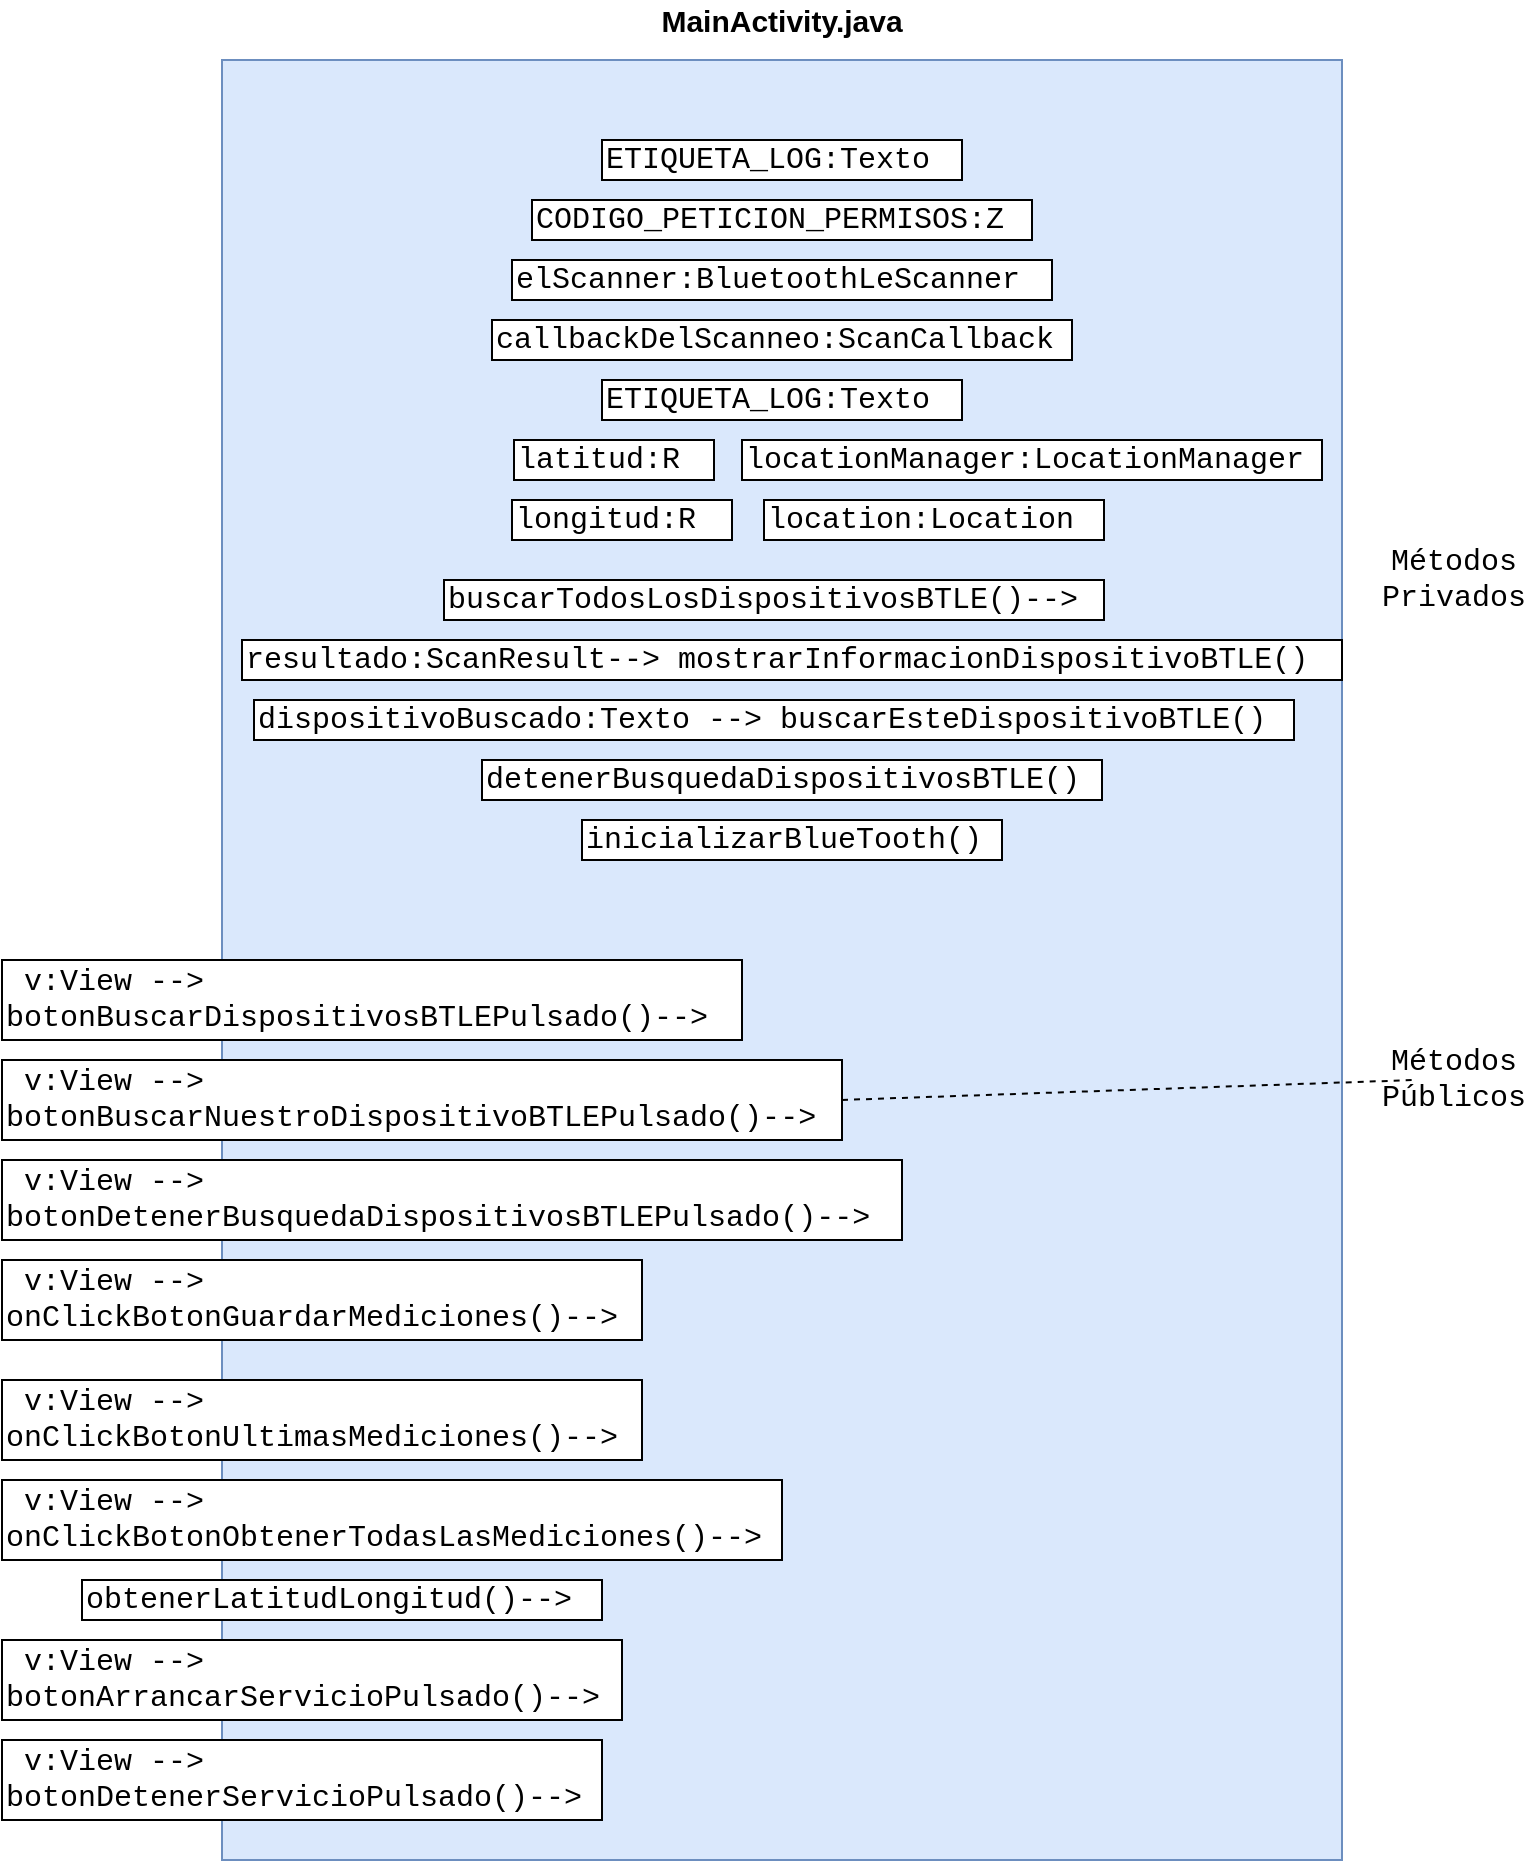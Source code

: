 <mxfile version="15.4.3" type="device"><diagram id="cXMczphwWWYxLfjt5vZS" name="Page-1"><mxGraphModel dx="1038" dy="579" grid="1" gridSize="10" guides="1" tooltips="1" connect="1" arrows="1" fold="1" page="1" pageScale="1" pageWidth="827" pageHeight="1169" math="0" shadow="0"><root><mxCell id="0"/><mxCell id="1" parent="0"/><mxCell id="Dxo0vqGEBqOAGeWSbS3k-1" value="" style="rounded=0;whiteSpace=wrap;html=1;fillColor=#dae8fc;strokeColor=#6c8ebf;" parent="1" vertex="1"><mxGeometry x="134" y="50" width="560" height="900" as="geometry"/></mxCell><mxCell id="Dxo0vqGEBqOAGeWSbS3k-2" value="MainActivity.java" style="text;html=1;strokeColor=none;fillColor=none;align=center;verticalAlign=middle;whiteSpace=wrap;rounded=0;fontStyle=1;fontSize=15;" parent="1" vertex="1"><mxGeometry x="394" y="20" width="40" height="20" as="geometry"/></mxCell><mxCell id="Dxo0vqGEBqOAGeWSbS3k-3" value="ETIQUETA_LOG:Texto" style="rounded=0;whiteSpace=wrap;html=1;fontSize=15;align=left;fontFamily=Courier New;autosize=1;" parent="1" vertex="1"><mxGeometry x="324" y="90" width="180" height="20" as="geometry"/></mxCell><mxCell id="Dxo0vqGEBqOAGeWSbS3k-4" value="CODIGO_PETICION_PERMISOS:Z" style="rounded=0;whiteSpace=wrap;html=1;fontSize=15;align=left;fontFamily=Courier New;autosize=1;" parent="1" vertex="1"><mxGeometry x="289" y="120" width="250" height="20" as="geometry"/></mxCell><mxCell id="Dxo0vqGEBqOAGeWSbS3k-5" value="elScanner:BluetoothLeScanner" style="rounded=0;whiteSpace=wrap;html=1;fontSize=15;align=left;fontFamily=Courier New;autosize=1;" parent="1" vertex="1"><mxGeometry x="279" y="150" width="270" height="20" as="geometry"/></mxCell><mxCell id="Dxo0vqGEBqOAGeWSbS3k-6" value="callbackDelScanneo:ScanCallback" style="rounded=0;whiteSpace=wrap;html=1;fontSize=15;align=left;fontFamily=Courier New;autosize=1;" parent="1" vertex="1"><mxGeometry x="269" y="180" width="290" height="20" as="geometry"/></mxCell><mxCell id="Dxo0vqGEBqOAGeWSbS3k-7" value="ETIQUETA_LOG:Texto" style="rounded=0;whiteSpace=wrap;html=1;fontSize=15;align=left;fontFamily=Courier New;autosize=1;" parent="1" vertex="1"><mxGeometry x="324" y="210" width="180" height="20" as="geometry"/></mxCell><mxCell id="Dxo0vqGEBqOAGeWSbS3k-8" value="buscarTodosLosDispositivosBTLE()--&amp;gt;&lt;br&gt;" style="rounded=0;whiteSpace=wrap;html=1;fontSize=15;align=left;fontFamily=Courier New;autosize=1;" parent="1" vertex="1"><mxGeometry x="245" y="310" width="330" height="20" as="geometry"/></mxCell><mxCell id="Dxo0vqGEBqOAGeWSbS3k-9" value="resultado:ScanResult--&amp;gt; mostrarInformacionDispositivoBTLE()" style="rounded=0;whiteSpace=wrap;html=1;fontSize=15;align=left;fontFamily=Courier New;autosize=1;" parent="1" vertex="1"><mxGeometry x="144" y="340" width="550" height="20" as="geometry"/></mxCell><mxCell id="Dxo0vqGEBqOAGeWSbS3k-10" value="dispositivoBuscado:Texto --&amp;gt; buscarEsteDispositivoBTLE()" style="rounded=0;whiteSpace=wrap;html=1;fontSize=15;align=left;fontFamily=Courier New;autosize=1;" parent="1" vertex="1"><mxGeometry x="150" y="370" width="520" height="20" as="geometry"/></mxCell><mxCell id="Dxo0vqGEBqOAGeWSbS3k-11" value="detenerBusquedaDispositivosBTLE()" style="rounded=0;whiteSpace=wrap;html=1;fontSize=15;align=left;fontFamily=Courier New;autosize=1;" parent="1" vertex="1"><mxGeometry x="264" y="400" width="310" height="20" as="geometry"/></mxCell><mxCell id="Dxo0vqGEBqOAGeWSbS3k-12" value="&amp;nbsp;v:View --&amp;gt; &lt;br&gt;botonBuscarDispositivosBTLEPulsado()--&amp;gt;" style="rounded=0;whiteSpace=wrap;html=1;fontSize=15;align=left;fontFamily=Courier New;autosize=1;" parent="1" vertex="1"><mxGeometry x="24" y="500" width="370" height="40" as="geometry"/></mxCell><mxCell id="Dxo0vqGEBqOAGeWSbS3k-13" value="&amp;nbsp;v:View --&amp;gt; &lt;br&gt;botonBuscarNuestroDispositivoBTLEPulsado()--&amp;gt;" style="rounded=0;whiteSpace=wrap;html=1;fontSize=15;align=left;fontFamily=Courier New;autosize=1;" parent="1" vertex="1"><mxGeometry x="24" y="550" width="420" height="40" as="geometry"/></mxCell><mxCell id="Dxo0vqGEBqOAGeWSbS3k-14" value="&amp;nbsp;v:View --&amp;gt; &lt;br&gt;botonDetenerBusquedaDispositivosBTLEPulsado()--&amp;gt;" style="rounded=0;whiteSpace=wrap;html=1;fontSize=15;align=left;fontFamily=Courier New;autosize=1;" parent="1" vertex="1"><mxGeometry x="24" y="600" width="450" height="40" as="geometry"/></mxCell><mxCell id="Dxo0vqGEBqOAGeWSbS3k-15" value="inicializarBlueTooth()" style="rounded=0;whiteSpace=wrap;html=1;fontSize=15;align=left;fontFamily=Courier New;autosize=1;" parent="1" vertex="1"><mxGeometry x="314" y="430" width="210" height="20" as="geometry"/></mxCell><mxCell id="Dxo0vqGEBqOAGeWSbS3k-16" value="Métodos&lt;br&gt;Privados" style="text;html=1;strokeColor=none;fillColor=none;align=center;verticalAlign=middle;whiteSpace=wrap;rounded=0;fontFamily=Courier New;fontSize=15;" parent="1" vertex="1"><mxGeometry x="730" y="300" width="40" height="20" as="geometry"/></mxCell><mxCell id="Dxo0vqGEBqOAGeWSbS3k-17" value="Métodos&lt;br&gt;Públicos" style="text;html=1;strokeColor=none;fillColor=none;align=center;verticalAlign=middle;whiteSpace=wrap;rounded=0;fontFamily=Courier New;fontSize=15;" parent="1" vertex="1"><mxGeometry x="730" y="550" width="40" height="20" as="geometry"/></mxCell><mxCell id="Dxo0vqGEBqOAGeWSbS3k-19" value="" style="endArrow=none;dashed=1;html=1;fontFamily=Courier New;fontSize=15;exitX=1;exitY=0.5;exitDx=0;exitDy=0;entryX=0;entryY=0.5;entryDx=0;entryDy=0;" parent="1" source="Dxo0vqGEBqOAGeWSbS3k-13" target="Dxo0vqGEBqOAGeWSbS3k-17" edge="1"><mxGeometry width="50" height="50" relative="1" as="geometry"><mxPoint x="550" y="580" as="sourcePoint"/><mxPoint x="600" y="530" as="targetPoint"/></mxGeometry></mxCell><mxCell id="N9P7j3qlU_Mfhew8BoN3-2" value="&amp;nbsp;v:View --&amp;gt; &lt;br&gt;onClickBotonGuardarMediciones()--&amp;gt;" style="rounded=0;whiteSpace=wrap;html=1;fontSize=15;align=left;fontFamily=Courier New;autosize=1;" parent="1" vertex="1"><mxGeometry x="24" y="650" width="320" height="40" as="geometry"/></mxCell><mxCell id="N9P7j3qlU_Mfhew8BoN3-3" value="&amp;nbsp;v:View --&amp;gt; &lt;br&gt;onClickBotonUltimasMediciones()--&amp;gt;" style="rounded=0;whiteSpace=wrap;html=1;fontSize=15;align=left;fontFamily=Courier New;autosize=1;" parent="1" vertex="1"><mxGeometry x="24" y="710" width="320" height="40" as="geometry"/></mxCell><mxCell id="N9P7j3qlU_Mfhew8BoN3-4" value="&amp;nbsp;v:View --&amp;gt;&lt;br&gt;onClickBotonObtenerTodasLasMediciones()--&amp;gt;" style="rounded=0;whiteSpace=wrap;html=1;fontSize=15;align=left;fontFamily=Courier New;autosize=1;" parent="1" vertex="1"><mxGeometry x="24" y="760" width="390" height="40" as="geometry"/></mxCell><mxCell id="N9P7j3qlU_Mfhew8BoN3-5" value="obtenerLatitudLongitud()--&amp;gt;" style="rounded=0;whiteSpace=wrap;html=1;fontSize=15;align=left;fontFamily=Courier New;autosize=1;" parent="1" vertex="1"><mxGeometry x="64" y="810" width="260" height="20" as="geometry"/></mxCell><mxCell id="N9P7j3qlU_Mfhew8BoN3-6" value="longitud:R" style="rounded=0;whiteSpace=wrap;html=1;fontSize=15;align=left;fontFamily=Courier New;autosize=1;" parent="1" vertex="1"><mxGeometry x="279" y="270" width="110" height="20" as="geometry"/></mxCell><mxCell id="N9P7j3qlU_Mfhew8BoN3-7" value="latitud:R" style="rounded=0;whiteSpace=wrap;html=1;fontSize=15;align=left;fontFamily=Courier New;autosize=1;" parent="1" vertex="1"><mxGeometry x="280" y="240" width="100" height="20" as="geometry"/></mxCell><mxCell id="N9P7j3qlU_Mfhew8BoN3-8" value="locationManager:LocationManager" style="rounded=0;whiteSpace=wrap;html=1;fontSize=15;align=left;fontFamily=Courier New;autosize=1;" parent="1" vertex="1"><mxGeometry x="394" y="240" width="290" height="20" as="geometry"/></mxCell><mxCell id="N9P7j3qlU_Mfhew8BoN3-9" value="location:Location" style="rounded=0;whiteSpace=wrap;html=1;fontSize=15;align=left;fontFamily=Courier New;autosize=1;" parent="1" vertex="1"><mxGeometry x="405" y="270" width="170" height="20" as="geometry"/></mxCell><mxCell id="n5r0buYR1F7GTTrBaUBZ-1" value="&amp;nbsp;v:View --&amp;gt;&lt;br&gt;botonArrancarServicioPulsado()--&amp;gt;" style="rounded=0;whiteSpace=wrap;html=1;fontSize=15;align=left;fontFamily=Courier New;autosize=1;" vertex="1" parent="1"><mxGeometry x="24" y="840" width="310" height="40" as="geometry"/></mxCell><mxCell id="n5r0buYR1F7GTTrBaUBZ-2" value="&amp;nbsp;v:View --&amp;gt;&lt;br&gt;botonDetenerServicioPulsado()--&amp;gt;" style="rounded=0;whiteSpace=wrap;html=1;fontSize=15;align=left;fontFamily=Courier New;autosize=1;" vertex="1" parent="1"><mxGeometry x="24" y="890" width="300" height="40" as="geometry"/></mxCell></root></mxGraphModel></diagram></mxfile>